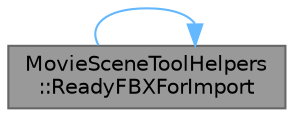 digraph "MovieSceneToolHelpers::ReadyFBXForImport"
{
 // INTERACTIVE_SVG=YES
 // LATEX_PDF_SIZE
  bgcolor="transparent";
  edge [fontname=Helvetica,fontsize=10,labelfontname=Helvetica,labelfontsize=10];
  node [fontname=Helvetica,fontsize=10,shape=box,height=0.2,width=0.4];
  rankdir="LR";
  Node1 [id="Node000001",label="MovieSceneToolHelpers\l::ReadyFBXForImport",height=0.2,width=0.4,color="gray40", fillcolor="grey60", style="filled", fontcolor="black",tooltip="Get FBX Ready for Import."];
  Node1 -> Node1 [id="edge1_Node000001_Node000001",color="steelblue1",style="solid",tooltip=" "];
}
